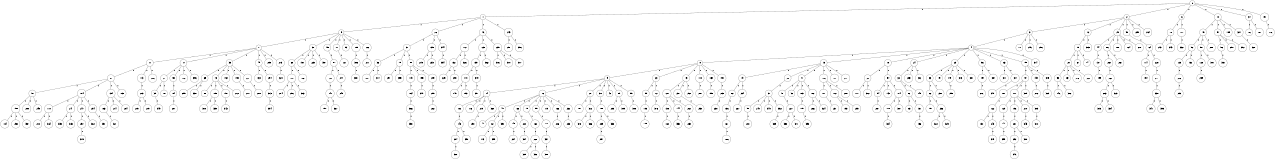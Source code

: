graph G {
size="8.5,11;"
ratio = "expand;"
fixedsize="true;"
overlap="scale;"
node[shape=circle,width=.12,hight=.12,fontsize=12]
edge[fontsize=12]

0[label=" 0" color=black, pos="0.30307597,2.4754406!"];
1[label=" 1" color=black, pos="2.0311247,0.89128964!"];
2[label=" 2" color=black, pos="0.84784651,0.85435761!"];
3[label=" 3" color=black, pos="1.0369401,0.92922689!"];
4[label=" 4" color=black, pos="2.0124561,1.4883095!"];
5[label=" 5" color=black, pos="2.3003992,1.1686776!"];
6[label=" 6" color=black, pos="1.7013006,0.67154052!"];
7[label=" 7" color=black, pos="0.65419848,0.70560693!"];
8[label=" 8" color=black, pos="0.57087378,1.1924693!"];
9[label=" 9" color=black, pos="0.49353334,2.8197363!"];
10[label=" 10" color=black, pos="2.178946,0.2919665!"];
11[label=" 11" color=black, pos="1.1495212,1.8101219!"];
12[label=" 12" color=black, pos="0.39360184,1.0135991!"];
13[label=" 13" color=black, pos="2.9584251,1.4261729!"];
14[label=" 14" color=black, pos="1.4656669,0.67319592!"];
15[label=" 15" color=black, pos="2.094982,0.077139857!"];
16[label=" 16" color=black, pos="0.5598504,0.26785427!"];
17[label=" 17" color=black, pos="2.3533681,0.3947636!"];
18[label=" 18" color=black, pos="2.7616845,0.7482002!"];
19[label=" 19" color=black, pos="2.9079235,2.0731831!"];
20[label=" 20" color=black, pos="0.85675345,0.99552642!"];
21[label=" 21" color=black, pos="2.269059,0.47490419!"];
22[label=" 22" color=black, pos="2.5194127,2.8545913!"];
23[label=" 23" color=black, pos="2.526903,1.2802505!"];
24[label=" 24" color=black, pos="0.20134032,0.14013712!"];
25[label=" 25" color=black, pos="0.63569538,1.0870225!"];
26[label=" 26" color=black, pos="0.22163082,2.3085856!"];
27[label=" 27" color=black, pos="2.3935448,1.4310797!"];
28[label=" 28" color=black, pos="0.46855091,1.0654767!"];
29[label=" 29" color=black, pos="1.8483054,1.4723358!"];
30[label=" 30" color=black, pos="1.688481,2.9821129!"];
31[label=" 31" color=black, pos="2.2586583,2.3021374!"];
32[label=" 32" color=black, pos="2.8104682,2.014707!"];
33[label=" 33" color=black, pos="2.9771752,2.8435435!"];
34[label=" 34" color=black, pos="1.9369521,1.3283603!"];
35[label=" 35" color=black, pos="0.53389774,0.58079511!"];
36[label=" 36" color=black, pos="1.1860461,1.7400585!"];
37[label=" 37" color=black, pos="2.1866527,1.4020696!"];
38[label=" 38" color=black, pos="1.5393214,1.0905178!"];
39[label=" 39" color=black, pos="2.6465459,0.25797828!"];
40[label=" 40" color=black, pos="2.8349296,0.90317771!"];
41[label=" 41" color=black, pos="0.37441474,2.0109109!"];
42[label=" 42" color=black, pos="1.8988502,2.6418638!"];
43[label=" 43" color=black, pos="0.098711227,0.43519662!"];
44[label=" 44" color=black, pos="2.8689307,2.3191088!"];
45[label=" 45" color=black, pos="1.3876495,1.9307172!"];
46[label=" 46" color=black, pos="0.10536084,0.72495055!"];
47[label=" 47" color=black, pos="2.4138902,2.2089209!"];
48[label=" 48" color=black, pos="1.2556141,0.060924658!"];
49[label=" 49" color=black, pos="0.85881973,1.9413957!"];
50[label=" 50" color=black, pos="0.41110678,1.1904179!"];
51[label=" 51" color=black, pos="1.8059184,2.7945753!"];
52[label=" 52" color=black, pos="2.8008697,2.7304326!"];
53[label=" 53" color=black, pos="0.83486243,1.11549!"];
54[label=" 54" color=black, pos="2.6823849,1.69213!"];
55[label=" 55" color=black, pos="1.8233694,2.3450948!"];
56[label=" 56" color=black, pos="1.0131494,2.7090123!"];
57[label=" 57" color=black, pos="0.47785502,0.6296391!"];
58[label=" 58" color=black, pos="1.2336676,0.3987798!"];
59[label=" 59" color=black, pos="0.44567155,2.7144351!"];
60[label=" 60" color=black, pos="2.3070392,0.43506037!"];
61[label=" 61" color=black, pos="0.10601761,1.0821249!"];
62[label=" 62" color=black, pos="2.3909909,0.88467748!"];
63[label=" 63" color=black, pos="1.6753058,1.2933438!"];
64[label=" 64" color=black, pos="2.6357918,1.5604243!"];
65[label=" 65" color=black, pos="2.6527643,1.0026086!"];
66[label=" 66" color=black, pos="0.010120464,1.9260178!"];
67[label=" 67" color=black, pos="1.5947435,2.7023332!"];
68[label=" 68" color=black, pos="0.085320748,0.043684294!"];
69[label=" 69" color=black, pos="0.68794399,1.9797408!"];
70[label=" 70" color=black, pos="2.9000641,1.2932953!"];
71[label=" 71" color=black, pos="0.094190608,0.26382505!"];
72[label=" 72" color=black, pos="2.5889953,0.84362917!"];
73[label=" 73" color=black, pos="1.0143128,0.12819138!"];
74[label=" 74" color=black, pos="1.2476262,2.4802253!"];
75[label=" 75" color=black, pos="0.69466222,1.7441524!"];
76[label=" 76" color=black, pos="0.31995217,1.9713213!"];
77[label=" 77" color=black, pos="1.9136458,0.086831082!"];
78[label=" 78" color=black, pos="0.81548046,2.3890798!"];
79[label=" 79" color=black, pos="2.9667655,1.6396534!"];
80[label=" 80" color=black, pos="2.4771542,2.7975203!"];
81[label=" 81" color=black, pos="0.32952039,1.5159003!"];
82[label=" 82" color=black, pos="2.9799209,1.4195162!"];
83[label=" 83" color=black, pos="2.1786842,1.4545661!"];
84[label=" 84" color=black, pos="0.95150522,0.50653252!"];
85[label=" 85" color=black, pos="2.3769495,1.678861!"];
86[label=" 86" color=black, pos="1.97349,1.1021011!"];
87[label=" 87" color=black, pos="1.7208455,2.4960161!"];
88[label=" 88" color=black, pos="2.2250371,1.6894668!"];
89[label=" 89" color=black, pos="2.2192481,2.1317041!"];
90[label=" 90" color=black, pos="2.2014928,0.87375204!"];
91[label=" 91" color=black, pos="2.7148889,2.8788133!"];
92[label=" 92" color=black, pos="1.7542055,0.53154513!"];
93[label=" 93" color=black, pos="0.97870947,1.323585!"];
94[label=" 94" color=black, pos="0.27834681,0.89245482!"];
95[label=" 95" color=black, pos="1.1674406,2.1971921!"];
96[label=" 96" color=black, pos="1.6820074,0.9470353!"];
97[label=" 97" color=black, pos="1.092026,1.1004244!"];
98[label=" 98" color=black, pos="0.62995968,1.6736957!"];
99[label=" 99" color=black, pos="0.30249451,2.0112426!"];
100[label=" 100" color=black, pos="2.9378549,0.18785505!"];
101[label=" 101" color=black, pos="1.7531938,0.86876381!"];
102[label=" 102" color=black, pos="0.93712622,0.030732999!"];
103[label=" 103" color=black, pos="1.1496896,2.4970446!"];
104[label=" 104" color=black, pos="0.11458397,2.7329524!"];
105[label=" 105" color=black, pos="0.5228193,0.50012873!"];
106[label=" 106" color=black, pos="0.80755313,1.4976275!"];
107[label=" 107" color=black, pos="0.72633353,1.1667476!"];
108[label=" 108" color=black, pos="2.0516579,0.58075286!"];
109[label=" 109" color=black, pos="0.86604279,1.8363924!"];
110[label=" 110" color=black, pos="1.2107353,1.9077359!"];
111[label=" 111" color=black, pos="1.0950505,1.1921218!"];
112[label=" 112" color=black, pos="2.8488604,0.41624441!"];
113[label=" 113" color=black, pos="1.758451,0.5244587!"];
114[label=" 114" color=black, pos="0.090197604,1.6760517!"];
115[label=" 115" color=black, pos="1.5309564,1.4807196!"];
116[label=" 116" color=black, pos="0.19740205,1.387466!"];
117[label=" 117" color=black, pos="1.5109891,2.8666139!"];
118[label=" 118" color=black, pos="1.0909837,1.0821493!"];
119[label=" 119" color=black, pos="2.1791302,2.3956686!"];
120[label=" 120" color=black, pos="2.1993454,0.39967033!"];
121[label=" 121" color=black, pos="0.7282862,2.5238004!"];
122[label=" 122" color=black, pos="1.9462152,2.6350149!"];
123[label=" 123" color=black, pos="2.0426515,2.0597859!"];
124[label=" 124" color=black, pos="1.177207,0.30349837!"];
125[label=" 125" color=black, pos="0.67111019,2.4099205!"];
126[label=" 126" color=black, pos="1.9444619,2.9481281!"];
127[label=" 127" color=black, pos="0.766341,0.15158274!"];
128[label=" 128" color=black, pos="1.1557098,0.92348272!"];
129[label=" 129" color=black, pos="0.47538209,1.7024798!"];
130[label=" 130" color=black, pos="2.6471353,2.8987689!"];
131[label=" 131" color=black, pos="2.4532293,0.92984027!"];
132[label=" 132" color=black, pos="0.40580661,1.3186324!"];
133[label=" 133" color=black, pos="1.4034509,0.83901073!"];
134[label=" 134" color=black, pos="2.2206228,1.4715049!"];
135[label=" 135" color=black, pos="1.1309356,2.9526502!"];
136[label=" 136" color=black, pos="1.1743407,2.1706415!"];
137[label=" 137" color=black, pos="0.32341599,1.0713201!"];
138[label=" 138" color=black, pos="0.21061612,1.660338!"];
139[label=" 139" color=black, pos="0.92864384,0.29428173!"];
140[label=" 140" color=black, pos="1.8235169,2.4113672!"];
141[label=" 141" color=black, pos="0.34146705,1.5748805!"];
142[label=" 142" color=black, pos="2.0375168,2.5490536!"];
143[label=" 143" color=black, pos="0.66947313,0.45509794!"];
144[label=" 144" color=black, pos="1.3778366,1.4935367!"];
145[label=" 145" color=black, pos="0.49886079,2.6718038!"];
146[label=" 146" color=black, pos="2.5349459,2.3733223!"];
147[label=" 147" color=black, pos="0.92232007,1.7980402!"];
148[label=" 148" color=black, pos="2.2805182,0.9728047!"];
149[label=" 149" color=black, pos="0.4597854,0.18407506!"];
150[label=" 150" color=black, pos="2.5940707,1.6657547!"];
151[label=" 151" color=black, pos="1.2348324,2.1073577!"];
152[label=" 152" color=black, pos="1.7465921,2.3139216!"];
153[label=" 153" color=black, pos="2.1657512,0.95492978!"];
154[label=" 154" color=black, pos="0.31786728,0.16428684!"];
155[label=" 155" color=black, pos="0.99585618,1.9860243!"];
156[label=" 156" color=black, pos="0.17173443,2.8983596!"];
157[label=" 157" color=black, pos="1.5065143,0.12882206!"];
158[label=" 158" color=black, pos="0.81556331,1.3641288!"];
159[label=" 159" color=black, pos="1.9154294,2.6630647!"];
160[label=" 160" color=black, pos="2.0723809,2.9074744!"];
161[label=" 161" color=black, pos="1.9627117,2.9388292!"];
162[label=" 162" color=black, pos="1.1906563,2.5207664!"];
163[label=" 163" color=black, pos="0.065443058,2.4628868!"];
164[label=" 164" color=black, pos="0.4656197,0.86869732!"];
165[label=" 165" color=black, pos="2.4436811,0.072718906!"];
166[label=" 166" color=black, pos="0.79209614,1.3096401!"];
167[label=" 167" color=black, pos="2.9083342,2.369547!"];
168[label=" 168" color=black, pos="1.9496911,2.2188472!"];
169[label=" 169" color=black, pos="0.13942558,1.1929819!"];
170[label=" 170" color=black, pos="2.2607924,0.51659431!"];
171[label=" 171" color=black, pos="0.22053893,2.563413!"];
172[label=" 172" color=black, pos="1.3407276,0.65829257!"];
173[label=" 173" color=black, pos="2.4296297,1.043653!"];
174[label=" 174" color=black, pos="2.1678592,2.9292514!"];
175[label=" 175" color=black, pos="1.3259979,2.0569085!"];
176[label=" 176" color=black, pos="2.5758198,1.1880919!"];
177[label=" 177" color=black, pos="2.433432,0.045327255!"];
178[label=" 178" color=black, pos="0.094821991,0.020459912!"];
179[label=" 179" color=black, pos="0.5414027,0.0015195441!"];
180[label=" 180" color=black, pos="0.015983175,1.6665389!"];
181[label=" 181" color=black, pos="2.3908236,0.66733865!"];
182[label=" 182" color=black, pos="2.0634851,2.6348762!"];
183[label=" 183" color=black, pos="2.8953884,2.6651721!"];
184[label=" 184" color=black, pos="1.9675402,1.1864536!"];
185[label=" 185" color=black, pos="1.2343377,0.095196659!"];
186[label=" 186" color=black, pos="0.79370243,0.6445206!"];
187[label=" 187" color=black, pos="0.69952946,0.21723539!"];
188[label=" 188" color=black, pos="2.3058523,2.1611255!"];
189[label=" 189" color=black, pos="2.5939662,2.2553586!"];
190[label=" 190" color=black, pos="1.4250541,1.0469343!"];
191[label=" 191" color=black, pos="0.58201939,1.7916507!"];
192[label=" 192" color=black, pos="1.5653703,0.95053184!"];
193[label=" 193" color=black, pos="0.20988519,2.1288677!"];
194[label=" 194" color=black, pos="2.1613851,1.3386927!"];
195[label=" 195" color=black, pos="1.4194285,0.57642716!"];
196[label=" 196" color=black, pos="1.4397024,2.4219566!"];
197[label=" 197" color=black, pos="1.5660168,1.69112!"];
198[label=" 198" color=black, pos="0.56754999,0.31151339!"];
199[label=" 199" color=black, pos="2.4501607,2.699129!"];
200[label=" 200" color=black, pos="1.0812684,2.8152391!"];
201[label=" 201" color=black, pos="2.6953893,2.2947412!"];
202[label=" 202" color=black, pos="1.7174951,1.7176889!"];
203[label=" 203" color=black, pos="1.1893621,0.86220429!"];
204[label=" 204" color=black, pos="0.031668733,2.6627332!"];
205[label=" 205" color=black, pos="2.9614761,0.58875636!"];
206[label=" 206" color=black, pos="1.0919075,2.6785954!"];
207[label=" 207" color=black, pos="2.0034339,0.55759926!"];
208[label=" 208" color=black, pos="0.027385264,0.37585591!"];
209[label=" 209" color=black, pos="0.31694517,0.57954901!"];
210[label=" 210" color=black, pos="2.3040311,1.1713639!"];
211[label=" 211" color=black, pos="1.591354,0.1224578!"];
212[label=" 212" color=black, pos="1.317729,1.2207083!"];
213[label=" 213" color=black, pos="1.1390441,2.8082312!"];
214[label=" 214" color=black, pos="2.7097344,2.7730198!"];
215[label=" 215" color=black, pos="1.864551,2.7978705!"];
216[label=" 216" color=black, pos="2.7034574,2.6147109!"];
217[label=" 217" color=black, pos="1.8443236,1.0548429!"];
218[label=" 218" color=black, pos="2.4914979,1.641748!"];
219[label=" 219" color=black, pos="1.2597749,2.7058747!"];
220[label=" 220" color=black, pos="2.5493968,2.8567091!"];
221[label=" 221" color=black, pos="2.7360476,1.9193925!"];
222[label=" 222" color=black, pos="0.15176682,1.1589502!"];
223[label=" 223" color=black, pos="1.0230314,1.9082541!"];
224[label=" 224" color=black, pos="2.1305471,1.7468915!"];
225[label=" 225" color=black, pos="1.7172249,2.1232254!"];
226[label=" 226" color=black, pos="2.0279411,1.2915747!"];
227[label=" 227" color=black, pos="2.5291792,0.86522!"];
228[label=" 228" color=black, pos="1.9240323,0.76701684!"];
229[label=" 229" color=black, pos="1.3868693,0.10586187!"];
230[label=" 230" color=black, pos="0.37882171,2.5549539!"];
231[label=" 231" color=black, pos="0.22163278,1.128342!"];
232[label=" 232" color=black, pos="0.98617312,0.32705066!"];
233[label=" 233" color=black, pos="1.6769678,0.91212085!"];
234[label=" 234" color=black, pos="1.2152495,0.99262494!"];
235[label=" 235" color=black, pos="0.20114491,2.8230046!"];
236[label=" 236" color=black, pos="0.579774,1.7852571!"];
237[label=" 237" color=black, pos="1.2764308,1.5052794!"];
238[label=" 238" color=black, pos="2.1559311,2.0571057!"];
239[label=" 239" color=black, pos="1.5234414,2.7297438!"];
240[label=" 240" color=black, pos="2.0606811,1.2130126!"];
241[label=" 241" color=black, pos="1.5070705,1.4425578!"];
242[label=" 242" color=black, pos="1.328829,0.46674874!"];
243[label=" 243" color=black, pos="0.29302765,2.6551511!"];
244[label=" 244" color=black, pos="0.87977481,0.83944493!"];
245[label=" 245" color=black, pos="1.3315273,0.81145817!"];
246[label=" 246" color=black, pos="1.4049576,2.8650222!"];
247[label=" 247" color=black, pos="1.0540115,2.4380136!"];
248[label=" 248" color=black, pos="0.65156039,1.8523415!"];
249[label=" 249" color=black, pos="0.7761596,1.880951!"];
250[label=" 250" color=black, pos="0.73008195,2.6349625!"];
251[label=" 251" color=black, pos="2.6374531,2.8959113!"];
252[label=" 252" color=black, pos="0.73052182,1.6734335!"];
253[label=" 253" color=black, pos="2.0800805,0.5495074!"];
254[label=" 254" color=black, pos="1.3534555,1.4134372!"];
255[label=" 255" color=black, pos="0.009295532,0.52215958!"];
256[label=" 256" color=black, pos="1.5024769,0.81948686!"];
257[label=" 257" color=black, pos="2.6694003,1.3836251!"];
258[label=" 258" color=black, pos="0.048137542,0.42259183!"];
259[label=" 259" color=black, pos="2.3087011,1.2028185!"];
260[label=" 260" color=black, pos="0.053859268,2.101272!"];
261[label=" 261" color=black, pos="0.36114368,2.6189779!"];
262[label=" 262" color=black, pos="1.0653089,0.1220662!"];
263[label=" 263" color=black, pos="2.8838658,0.7354604!"];
264[label=" 264" color=black, pos="0.018726826,0.66497915!"];
265[label=" 265" color=black, pos="2.2553851,0.087609338!"];
266[label=" 266" color=black, pos="2.0671917,2.9891132!"];
267[label=" 267" color=black, pos="2.8287043,1.4151157!"];
268[label=" 268" color=black, pos="2.0681837,0.016503282!"];
269[label=" 269" color=black, pos="1.167167,0.14392661!"];
270[label=" 270" color=black, pos="2.6678962,1.3070804!"];
271[label=" 271" color=black, pos="1.9102186,2.9381046!"];
272[label=" 272" color=black, pos="2.5974881,1.6170725!"];
273[label=" 273" color=black, pos="2.651688,0.15639582!"];
274[label=" 274" color=black, pos="1.214883,1.0947725!"];
275[label=" 275" color=black, pos="1.3374408,0.92615081!"];
276[label=" 276" color=black, pos="1.0262759,2.8349519!"];
277[label=" 277" color=black, pos="1.5781353,0.42591885!"];
278[label=" 278" color=black, pos="2.2448713,0.79779341!"];
279[label=" 279" color=black, pos="0.77554015,0.084035353!"];
280[label=" 280" color=black, pos="1.3389818,1.2259014!"];
281[label=" 281" color=black, pos="2.4057897,1.7095495!"];
282[label=" 282" color=black, pos="0.52780634,0.66426005!"];
283[label=" 283" color=black, pos="0.31421022,2.2708717!"];
284[label=" 284" color=black, pos="0.53306496,0.53392896!"];
285[label=" 285" color=black, pos="1.0847021,0.35723166!"];
286[label=" 286" color=black, pos="2.6928471,0.48466342!"];
287[label=" 287" color=black, pos="0.89092312,0.84141552!"];
288[label=" 288" color=black, pos="2.2698066,1.2205747!"];
289[label=" 289" color=black, pos="1.4496142,2.2962691!"];
290[label=" 290" color=black, pos="2.7344463,1.8426677!"];
291[label=" 291" color=black, pos="0.55094007,0.38914259!"];
292[label=" 292" color=black, pos="1.219363,2.1952052!"];
293[label=" 293" color=black, pos="0.88291937,0.63363856!"];
294[label=" 294" color=black, pos="0.70746198,2.0441538!"];
295[label=" 295" color=black, pos="2.6870007,0.82829003!"];
296[label=" 296" color=black, pos="2.9528863,1.6324038!"];
297[label=" 297" color=black, pos="2.978989,2.3799211!"];
298[label=" 298" color=black, pos="2.8892021,1.7620919!"];
299[label=" 299" color=black, pos="1.3361282,2.5241472!"];
300[label=" 300" color=black, pos="2.074306,1.8595562!"];
301[label=" 301" color=black, pos="1.2717894,0.53299186!"];
302[label=" 302" color=black, pos="0.61149673,0.57763643!"];
303[label=" 303" color=black, pos="1.4627149,0.25530487!"];
304[label=" 304" color=black, pos="0.45479125,2.8181016!"];
305[label=" 305" color=black, pos="0.81638156,0.14721564!"];
306[label=" 306" color=black, pos="2.4206115,2.1457259!"];
307[label=" 307" color=black, pos="1.0605419,2.3122308!"];
308[label=" 308" color=black, pos="2.3892256,1.0920733!"];
309[label=" 309" color=black, pos="0.66498175,0.64026625!"];
310[label=" 310" color=black, pos="1.2022108,2.574976!"];
311[label=" 311" color=black, pos="1.6238292,0.08052684!"];
312[label=" 312" color=black, pos="2.7179895,0.5124007!"];
313[label=" 313" color=black, pos="2.0966512,1.2399547!"];
314[label=" 314" color=black, pos="1.5689238,1.2740024!"];
315[label=" 315" color=black, pos="1.0555537,1.7643137!"];
316[label=" 316" color=black, pos="1.7580202,0.10579415!"];
317[label=" 317" color=black, pos="0.48145219,1.6994805!"];
318[label=" 318" color=black, pos="2.9639631,1.3485887!"];
319[label=" 319" color=black, pos="2.1047373,1.6664127!"];
320[label=" 320" color=black, pos="0.327744,1.3570978!"];
321[label=" 321" color=black, pos="1.8384297,0.94165796!"];
322[label=" 322" color=black, pos="1.9827331,1.0368193!"];
323[label=" 323" color=black, pos="0.80189363,2.483066!"];
324[label=" 324" color=black, pos="1.65752,0.98291584!"];
325[label=" 325" color=black, pos="0.33492055,2.8226352!"];
326[label=" 326" color=black, pos="1.9568527,2.8866759!"];
327[label=" 327" color=black, pos="0.60033936,0.88431671!"];
328[label=" 328" color=black, pos="0.73190192,1.3524786!"];
329[label=" 329" color=black, pos="2.8384669,0.97768516!"];
330[label=" 330" color=black, pos="2.5097969,2.8594867!"];
331[label=" 331" color=black, pos="2.8156375,1.8716044!"];
332[label=" 332" color=black, pos="1.9314129,1.6121297!"];
333[label=" 333" color=black, pos="1.5369166,0.56521706!"];
334[label=" 334" color=black, pos="1.6059888,0.55535927!"];
335[label=" 335" color=black, pos="0.0049815103,0.13441148!"];
336[label=" 336" color=black, pos="1.6810904,0.30721505!"];
337[label=" 337" color=black, pos="2.7810266,0.34075737!"];
338[label=" 338" color=black, pos="1.2994047,2.6025141!"];
339[label=" 339" color=black, pos="1.5427969,2.5881996!"];
340[label=" 340" color=black, pos="0.32863875,2.7405431!"];
341[label=" 341" color=black, pos="1.6350943,1.3593246!"];
342[label=" 342" color=black, pos="2.7576532,2.4474111!"];
343[label=" 343" color=black, pos="0.35435986,2.4995181!"];
344[label=" 344" color=black, pos="0.068712692,1.5550077!"];
345[label=" 345" color=black, pos="1.0916334,2.1405628!"];
346[label=" 346" color=black, pos="1.0960092,0.50608016!"];
347[label=" 347" color=black, pos="0.21719538,0.11301575!"];
348[label=" 348" color=black, pos="0.29460915,1.4113894!"];
349[label=" 349" color=black, pos="1.1593191,2.1707864!"];
350[label=" 350" color=black, pos="1.6853979,0.67960695!"];
351[label=" 351" color=black, pos="1.2000202,0.075208083!"];
352[label=" 352" color=black, pos="1.9858582,0.11847219!"];
353[label=" 353" color=black, pos="1.5259808,0.46852958!"];
354[label=" 354" color=black, pos="1.0021119,0.26079601!"];
355[label=" 355" color=black, pos="2.0688895,2.7651414!"];
356[label=" 356" color=black, pos="1.2273707,0.29320209!"];
357[label=" 357" color=black, pos="1.9472449,2.3036621!"];
358[label=" 358" color=black, pos="0.08218609,0.67240059!"];
359[label=" 359" color=black, pos="1.1623941,2.5509392!"];
360[label=" 360" color=black, pos="2.3778244,1.2257438!"];
361[label=" 361" color=black, pos="2.9284464,0.52579524!"];
362[label=" 362" color=black, pos="1.6688831,0.14986553!"];
363[label=" 363" color=black, pos="1.160403,0.10127136!"];
364[label=" 364" color=black, pos="1.0915378,1.7744635!"];
365[label=" 365" color=black, pos="2.858462,0.67142546!"];
366[label=" 366" color=black, pos="0.061394518,2.2228544!"];
367[label=" 367" color=black, pos="2.0914347,0.37204085!"];
368[label=" 368" color=black, pos="2.4432049,1.3730644!"];
369[label=" 369" color=black, pos="1.2920581,1.3022096!"];
370[label=" 370" color=black, pos="1.6854509,0.69871391!"];
371[label=" 371" color=black, pos="0.36708207,1.2336276!"];
372[label=" 372" color=black, pos="2.1944587,0.49740249!"];
373[label=" 373" color=black, pos="1.0862166,1.9935687!"];
374[label=" 374" color=black, pos="2.512654,1.3713997!"];
375[label=" 375" color=black, pos="0.99021665,2.0733479!"];
376[label=" 376" color=black, pos="1.3412252,2.8050729!"];
377[label=" 377" color=black, pos="0.34527188,0.59422449!"];
378[label=" 378" color=black, pos="2.5593577,2.8765767!"];
379[label=" 379" color=black, pos="2.0929237,2.3850596!"];
380[label=" 380" color=black, pos="1.1182953,0.34030309!"];
381[label=" 381" color=black, pos="0.051290028,0.3521229!"];
382[label=" 382" color=black, pos="2.5502949,2.1680327!"];
383[label=" 383" color=black, pos="2.466963,0.97393315!"];
384[label=" 384" color=black, pos="2.6877928,2.4414715!"];
385[label=" 385" color=black, pos="0.88628863,2.0637875!"];
386[label=" 386" color=black, pos="2.3286344,2.3720861!"];
387[label=" 387" color=black, pos="1.0505684,1.7089405!"];
388[label=" 388" color=black, pos="2.6396077,1.3733755!"];
389[label=" 389" color=black, pos="2.3831154,0.25484178!"];
390[label=" 390" color=black, pos="2.4490209,0.47392184!"];
391[label=" 391" color=black, pos="0.6642551,2.7241722!"];
392[label=" 392" color=black, pos="1.2268611,1.3851127!"];
393[label=" 393" color=black, pos="1.2013396,1.558796!"];
394[label=" 394" color=black, pos="0.38926427,1.9515321!"];
395[label=" 395" color=black, pos="0.68802772,1.6086963!"];
396[label=" 396" color=black, pos="0.70971606,1.0185332!"];
397[label=" 397" color=black, pos="0.70757012,2.0262417!"];
398[label=" 398" color=black, pos="2.6962495,1.072575!"];
399[label=" 399" color=black, pos="2.9480185,1.7125525!"];
0--1[label="1"]
0--2[label="1"]
0--6[label="1"]
0--10[label="1"]
0--34[label="1"]
0--151[label="1"]
1--5[label="1"]
1--26[label="1"]
1--46[label="1"]
1--243[label="1"]
2--3[label="1"]
2--12[label="1"]
2--29[label="1"]
2--50[label="1"]
2--229[label="1"]
2--264[label="1"]
3--4[label="1"]
3--71[label="1"]
3--246[label="1"]
3--256[label="1"]
4--8[label="1"]
4--13[label="1"]
4--18[label="1"]
4--24[label="1"]
4--25[label="1"]
4--56[label="1"]
4--63[label="1"]
4--85[label="1"]
4--374[label="1"]
5--7[label="1"]
5--38[label="1"]
5--55[label="1"]
5--77[label="1"]
5--93[label="1"]
5--105[label="1"]
5--126[label="1"]
6--70[label="1"]
6--177[label="1"]
7--11[label="1"]
7--17[label="1"]
7--35[label="1"]
7--45[label="1"]
7--205[label="1"]
7--273[label="1"]
8--9[label="1"]
8--23[label="1"]
8--43[label="1"]
8--118[label="1"]
8--169[label="1"]
8--190[label="1"]
9--14[label="1"]
9--16[label="1"]
9--27[label="1"]
9--30[label="1"]
9--42[label="1"]
9--89[label="1"]
9--99[label="1"]
10--48[label="1"]
10--57[label="1"]
10--189[label="1"]
10--327[label="1"]
11--81[label="1"]
11--113[label="1"]
11--286[label="1"]
12--15[label="1"]
12--369[label="1"]
13--19[label="1"]
13--28[label="1"]
13--41[label="1"]
13--106[label="1"]
13--107[label="1"]
13--217[label="1"]
14--102[label="1"]
14--116[label="1"]
14--219[label="1"]
14--360[label="1"]
15--20[label="1"]
15--67[label="1"]
15--74[label="1"]
16--40[label="1"]
16--66[label="1"]
16--75[label="1"]
16--95[label="1"]
16--119[label="1"]
16--166[label="1"]
16--232[label="1"]
17--21[label="1"]
17--58[label="1"]
17--182[label="1"]
17--396[label="1"]
18--22[label="1"]
18--54[label="1"]
19--60[label="1"]
19--234[label="1"]
20--53[label="1"]
20--69[label="1"]
20--216[label="1"]
20--222[label="1"]
21--39[label="1"]
21--78[label="1"]
22--111[label="1"]
22--372[label="1"]
23--59[label="1"]
23--72[label="1"]
24--32[label="1"]
24--265[label="1"]
24--361[label="1"]
25--33[label="1"]
25--49[label="1"]
25--179[label="1"]
25--313[label="1"]
25--381[label="1"]
26--31[label="1"]
26--135[label="1"]
26--344[label="1"]
27--181[label="1"]
27--312[label="1"]
28--37[label="1"]
29--44[label="1"]
29--86[label="1"]
29--108[label="1"]
29--124[label="1"]
29--270[label="1"]
30--188[label="1"]
31--36[label="1"]
31--79[label="1"]
31--80[label="1"]
32--61[label="1"]
32--149[label="1"]
33--62[label="1"]
33--230[label="1"]
34--76[label="1"]
34--187[label="1"]
35--65[label="1"]
35--73[label="1"]
35--192[label="1"]
35--198[label="1"]
35--221[label="1"]
36--180[label="1"]
36--314[label="1"]
37--90[label="1"]
37--240[label="1"]
37--340[label="1"]
37--352[label="1"]
38--68[label="1"]
38--150[label="1"]
38--223[label="1"]
38--397[label="1"]
39--349[label="1"]
40--47[label="1"]
40--82[label="1"]
40--390[label="1"]
41--51[label="1"]
41--52[label="1"]
41--165[label="1"]
41--167[label="1"]
43--127[label="1"]
43--237[label="1"]
43--252[label="1"]
44--137[label="1"]
45--133[label="1"]
45--294[label="1"]
46--112[label="1"]
46--123[label="1"]
46--235[label="1"]
48--92[label="1"]
48--98[label="1"]
48--288[label="1"]
50--64[label="1"]
51--227[label="1"]
53--146[label="1"]
53--302[label="1"]
54--94[label="1"]
54--142[label="1"]
54--174[label="1"]
55--87[label="1"]
56--194[label="1"]
56--387[label="1"]
57--96[label="1"]
57--250[label="1"]
57--392[label="1"]
58--84[label="1"]
59--103[label="1"]
60--136[label="1"]
61--83[label="1"]
61--131[label="1"]
62--191[label="1"]
62--236[label="1"]
63--311[label="1"]
63--317[label="1"]
64--114[label="1"]
64--228[label="1"]
65--255[label="1"]
65--338[label="1"]
66--145[label="1"]
66--220[label="1"]
68--100[label="1"]
68--168[label="1"]
70--242[label="1"]
70--343[label="1"]
72--376[label="1"]
73--88[label="1"]
73--109[label="1"]
73--157[label="1"]
73--272[label="1"]
75--162[label="1"]
77--121[label="1"]
79--291[label="1"]
79--355[label="1"]
80--115[label="1"]
80--155[label="1"]
80--209[label="1"]
81--91[label="1"]
81--104[label="1"]
81--134[label="1"]
81--183[label="1"]
82--173[label="1"]
82--399[label="1"]
84--207[label="1"]
85--97[label="1"]
85--159[label="1"]
85--315[label="1"]
86--260[label="1"]
86--261[label="1"]
87--120[label="1"]
87--244[label="1"]
89--285[label="1"]
89--309[label="1"]
90--200[label="1"]
91--158[label="1"]
91--208[label="1"]
91--245[label="1"]
92--125[label="1"]
92--152[label="1"]
94--287[label="1"]
95--170[label="1"]
96--331[label="1"]
97--101[label="1"]
97--117[label="1"]
97--385[label="1"]
98--128[label="1"]
98--301[label="1"]
99--308[label="1"]
100--274[label="1"]
100--296[label="1"]
100--363[label="1"]
101--122[label="1"]
102--143[label="1"]
103--185[label="1"]
104--110[label="1"]
104--241[label="1"]
104--247[label="1"]
104--254[label="1"]
105--306[label="1"]
106--171[label="1"]
106--172[label="1"]
106--278[label="1"]
109--318[label="1"]
109--339[label="1"]
110--218[label="1"]
110--364[label="1"]
112--132[label="1"]
112--326[label="1"]
113--213[label="1"]
114--154[label="1"]
115--164[label="1"]
117--129[label="1"]
117--196[label="1"]
117--210[label="1"]
117--305[label="1"]
118--201[label="1"]
120--141[label="1"]
122--130[label="1"]
122--248[label="1"]
123--139[label="1"]
123--362[label="1"]
125--226[label="1"]
126--211[label="1"]
127--138[label="1"]
127--144[label="1"]
127--202[label="1"]
128--239[label="1"]
129--147[label="1"]
131--156[label="1"]
132--225[label="1"]
132--298[label="1"]
134--163[label="1"]
134--214[label="1"]
134--284[label="1"]
135--215[label="1"]
135--233[label="1"]
136--161[label="1"]
137--199[label="1"]
138--160[label="1"]
139--140[label="1"]
139--379[label="1"]
140--148[label="1"]
140--153[label="1"]
141--197[label="1"]
141--367[label="1"]
143--204[label="1"]
143--350[label="1"]
144--353[label="1"]
145--224[label="1"]
147--359[label="1"]
151--176[label="1"]
155--347[label="1"]
157--342[label="1"]
158--184[label="1"]
158--258[label="1"]
158--357[label="1"]
159--212[label="1"]
161--186[label="1"]
162--268[label="1"]
163--321[label="1"]
164--366[label="1"]
165--175[label="1"]
166--206[label="1"]
167--266[label="1"]
167--324[label="1"]
169--195[label="1"]
170--337[label="1"]
171--231[label="1"]
172--193[label="1"]
172--295[label="1"]
174--178[label="1"]
174--307[label="1"]
175--393[label="1"]
177--332[label="1"]
178--384[label="1"]
179--299[label="1"]
188--289[label="1"]
188--333[label="1"]
190--203[label="1"]
194--276[label="1"]
196--281[label="1"]
198--277[label="1"]
202--269[label="1"]
203--238[label="1"]
204--368[label="1"]
209--259[label="1"]
210--345[label="1"]
213--275[label="1"]
213--279[label="1"]
219--290[label="1"]
220--304[label="1"]
221--280[label="1"]
226--293[label="1"]
227--358[label="1"]
227--371[label="1"]
228--271[label="1"]
232--283[label="1"]
234--267[label="1"]
235--316[label="1"]
235--370[label="1"]
235--377[label="1"]
236--322[label="1"]
236--329[label="1"]
237--253[label="1"]
241--335[label="1"]
241--383[label="1"]
243--251[label="1"]
243--356[label="1"]
244--249[label="1"]
247--257[label="1"]
247--382[label="1"]
248--375[label="1"]
254--351[label="1"]
257--319[label="1"]
259--282[label="1"]
260--262[label="1"]
262--263[label="1"]
262--323[label="1"]
263--303[label="1"]
263--334[label="1"]
268--325[label="1"]
268--336[label="1"]
271--330[label="1"]
273--320[label="1"]
281--292[label="1"]
281--300[label="1"]
289--297[label="1"]
292--346[label="1"]
294--373[label="1"]
305--310[label="1"]
306--388[label="1"]
312--378[label="1"]
312--386[label="1"]
315--365[label="1"]
317--348[label="1"]
327--328[label="1"]
330--341[label="1"]
330--395[label="1"]
337--380[label="1"]
344--354[label="1"]
352--389[label="1"]
366--398[label="1"]
373--394[label="1"]
379--391[label="1"]

}
